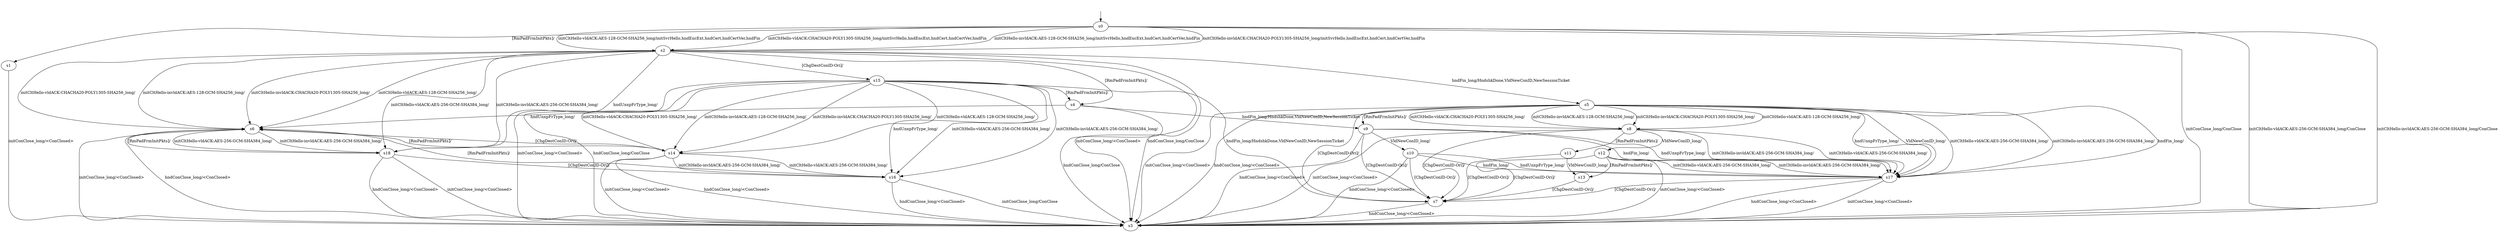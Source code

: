 digraph "../results/kwikModels/kwik-B-B-l-0/learnedModel" {
s0 [label=s0];
s1 [label=s1];
s2 [label=s2];
s3 [label=s3];
s4 [label=s4];
s5 [label=s5];
s6 [label=s6];
s7 [label=s7];
s8 [label=s8];
s9 [label=s9];
s10 [label=s10];
s11 [label=s11];
s12 [label=s12];
s13 [label=s13];
s14 [label=s14];
s15 [label=s15];
s16 [label=s16];
s17 [label=s17];
s18 [label=s18];
s0 -> s3  [label="initConClose_long/ConClose "];
s0 -> s2  [label="initCltHello-vldACK:AES-128-GCM-SHA256_long/initSvrHello,hndEncExt,hndCert,hndCertVer,hndFin "];
s0 -> s3  [label="initCltHello-vldACK:AES-256-GCM-SHA384_long/ConClose "];
s0 -> s2  [label="initCltHello-vldACK:CHACHA20-POLY1305-SHA256_long/initSvrHello,hndEncExt,hndCert,hndCertVer,hndFin "];
s0 -> s2  [label="initCltHello-invldACK:AES-128-GCM-SHA256_long/initSvrHello,hndEncExt,hndCert,hndCertVer,hndFin "];
s0 -> s3  [label="initCltHello-invldACK:AES-256-GCM-SHA384_long/ConClose "];
s0 -> s2  [label="initCltHello-invldACK:CHACHA20-POLY1305-SHA256_long/initSvrHello,hndEncExt,hndCert,hndCertVer,hndFin "];
s0 -> s1  [label="[RmPadFrmInitPkts]/ "];
s1 -> s3  [label="initConClose_long/<ConClosed> "];
s2 -> s3  [label="initConClose_long/<ConClosed> "];
s2 -> s6  [label="initCltHello-vldACK:AES-128-GCM-SHA256_long/ "];
s2 -> s18  [label="initCltHello-vldACK:AES-256-GCM-SHA384_long/ "];
s2 -> s6  [label="initCltHello-vldACK:CHACHA20-POLY1305-SHA256_long/ "];
s2 -> s6  [label="initCltHello-invldACK:AES-128-GCM-SHA256_long/ "];
s2 -> s18  [label="initCltHello-invldACK:AES-256-GCM-SHA384_long/ "];
s2 -> s6  [label="initCltHello-invldACK:CHACHA20-POLY1305-SHA256_long/ "];
s2 -> s5  [label="hndFin_long/HndshkDone,VldNewConID,NewSessionTicket "];
s2 -> s3  [label="hndConClose_long/ConClose "];
s2 -> s18  [label="hndUnxpFrType_long/ "];
s2 -> s15  [label="[ChgDestConID-Ori]/ "];
s2 -> s4  [label="[RmPadFrmInitPkts]/ "];
s4 -> s9  [label="hndFin_long/HndshkDone,VldNewConID,NewSessionTicket "];
s4 -> s3  [label="hndConClose_long/ConClose "];
s4 -> s6  [label="hndUnxpFrType_long/ "];
s5 -> s3  [label="initConClose_long/<ConClosed> "];
s5 -> s8  [label="initCltHello-vldACK:AES-128-GCM-SHA256_long/ "];
s5 -> s17  [label="initCltHello-vldACK:AES-256-GCM-SHA384_long/ "];
s5 -> s8  [label="initCltHello-vldACK:CHACHA20-POLY1305-SHA256_long/ "];
s5 -> s8  [label="initCltHello-invldACK:AES-128-GCM-SHA256_long/ "];
s5 -> s17  [label="initCltHello-invldACK:AES-256-GCM-SHA384_long/ "];
s5 -> s8  [label="initCltHello-invldACK:CHACHA20-POLY1305-SHA256_long/ "];
s5 -> s17  [label="hndFin_long/ "];
s5 -> s3  [label="hndConClose_long/<ConClosed> "];
s5 -> s17  [label="hndUnxpFrType_long/ "];
s5 -> s17  [label="VldNewConID_long/ "];
s5 -> s7  [label="[ChgDestConID-Ori]/ "];
s5 -> s9  [label="[RmPadFrmInitPkts]/ "];
s6 -> s3  [label="initConClose_long/<ConClosed> "];
s6 -> s18  [label="initCltHello-vldACK:AES-256-GCM-SHA384_long/ "];
s6 -> s18  [label="initCltHello-invldACK:AES-256-GCM-SHA384_long/ "];
s6 -> s3  [label="hndConClose_long/<ConClosed> "];
s6 -> s14  [label="[ChgDestConID-Ori]/ "];
s7 -> s3  [label="hndConClose_long/<ConClosed> "];
s8 -> s3  [label="initConClose_long/<ConClosed> "];
s8 -> s17  [label="initCltHello-vldACK:AES-256-GCM-SHA384_long/ "];
s8 -> s17  [label="initCltHello-invldACK:AES-256-GCM-SHA384_long/ "];
s8 -> s12  [label="VldNewConID_long/ "];
s8 -> s7  [label="[ChgDestConID-Ori]/ "];
s8 -> s11  [label="[RmPadFrmInitPkts]/ "];
s9 -> s17  [label="hndFin_long/ "];
s9 -> s3  [label="hndConClose_long/<ConClosed> "];
s9 -> s17  [label="hndUnxpFrType_long/ "];
s9 -> s10  [label="VldNewConID_long/ "];
s9 -> s7  [label="[ChgDestConID-Ori]/ "];
s10 -> s17  [label="hndFin_long/ "];
s10 -> s3  [label="hndConClose_long/<ConClosed> "];
s10 -> s17  [label="hndUnxpFrType_long/ "];
s10 -> s7  [label="[ChgDestConID-Ori]/ "];
s11 -> s13  [label="VldNewConID_long/ "];
s11 -> s7  [label="[ChgDestConID-Ori]/ "];
s12 -> s3  [label="initConClose_long/<ConClosed> "];
s12 -> s17  [label="initCltHello-vldACK:AES-256-GCM-SHA384_long/ "];
s12 -> s17  [label="initCltHello-invldACK:AES-256-GCM-SHA384_long/ "];
s12 -> s7  [label="[ChgDestConID-Ori]/ "];
s12 -> s13  [label="[RmPadFrmInitPkts]/ "];
s13 -> s7  [label="[ChgDestConID-Ori]/ "];
s14 -> s3  [label="initConClose_long/<ConClosed> "];
s14 -> s16  [label="initCltHello-vldACK:AES-256-GCM-SHA384_long/ "];
s14 -> s16  [label="initCltHello-invldACK:AES-256-GCM-SHA384_long/ "];
s14 -> s3  [label="hndConClose_long/<ConClosed> "];
s14 -> s6  [label="[RmPadFrmInitPkts]/ "];
s15 -> s3  [label="initConClose_long/<ConClosed> "];
s15 -> s14  [label="initCltHello-vldACK:AES-128-GCM-SHA256_long/ "];
s15 -> s16  [label="initCltHello-vldACK:AES-256-GCM-SHA384_long/ "];
s15 -> s14  [label="initCltHello-vldACK:CHACHA20-POLY1305-SHA256_long/ "];
s15 -> s14  [label="initCltHello-invldACK:AES-128-GCM-SHA256_long/ "];
s15 -> s16  [label="initCltHello-invldACK:AES-256-GCM-SHA384_long/ "];
s15 -> s14  [label="initCltHello-invldACK:CHACHA20-POLY1305-SHA256_long/ "];
s15 -> s7  [label="hndFin_long/HndshkDone,VldNewConID,NewSessionTicket "];
s15 -> s3  [label="hndConClose_long/ConClose "];
s15 -> s16  [label="hndUnxpFrType_long/ "];
s15 -> s4  [label="[RmPadFrmInitPkts]/ "];
s16 -> s3  [label="initConClose_long/ConClose "];
s16 -> s3  [label="hndConClose_long/<ConClosed> "];
s16 -> s6  [label="[RmPadFrmInitPkts]/ "];
s17 -> s3  [label="initConClose_long/<ConClosed> "];
s17 -> s3  [label="hndConClose_long/<ConClosed> "];
s17 -> s7  [label="[ChgDestConID-Ori]/ "];
s18 -> s3  [label="initConClose_long/<ConClosed> "];
s18 -> s3  [label="hndConClose_long/<ConClosed> "];
s18 -> s16  [label="[ChgDestConID-Ori]/ "];
s18 -> s6  [label="[RmPadFrmInitPkts]/ "];
__start0 [label="", shape=none];
__start0 -> s0  [label=""];
}
